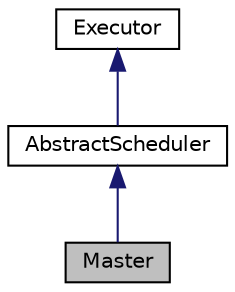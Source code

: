 digraph "Master"
{
  edge [fontname="Helvetica",fontsize="10",labelfontname="Helvetica",labelfontsize="10"];
  node [fontname="Helvetica",fontsize="10",shape=record];
  Node1 [label="Master",height=0.2,width=0.4,color="black", fillcolor="grey75", style="filled", fontcolor="black"];
  Node2 -> Node1 [dir="back",color="midnightblue",fontsize="10",style="solid",fontname="Helvetica"];
  Node2 [label="AbstractScheduler",height=0.2,width=0.4,color="black", fillcolor="white", style="filled",URL="$d0/d0b/a00004.html"];
  Node3 -> Node2 [dir="back",color="midnightblue",fontsize="10",style="solid",fontname="Helvetica"];
  Node3 [label="Executor",height=0.2,width=0.4,color="black", fillcolor="white", style="filled",URL="$dd/d1b/a00015.html"];
}
